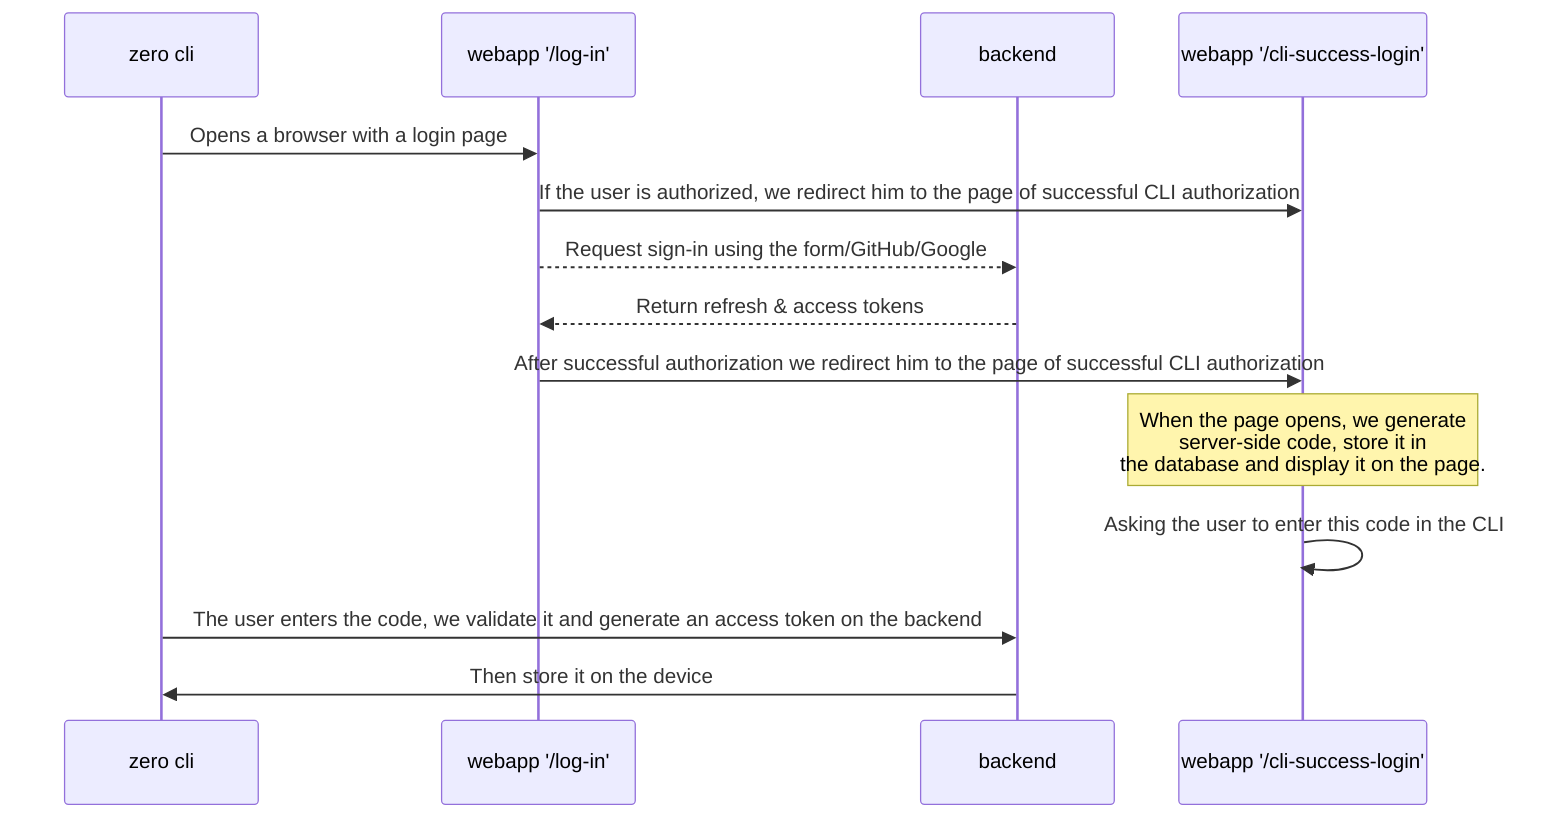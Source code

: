 sequenceDiagram
    participant A as zero cli
    participant B as webapp '/log-in'
    participant C as backend
    participant D as webapp '/cli-success-login'

    A->>B: Opens a browser with a login page
    B->>D: If the user is authorized, we redirect him to the page of successful CLI authorization
    B-->>C: Request sign-in using the form/GitHub/Google
    C-->>B: Return refresh & access tokens
    B->>D: After successful authorization we redirect him to the page of successful CLI authorization
    Note over D: When the page opens, we generate <br/> server-side code, store it in <br/> the database and display it on the page.
    D->>D: Asking the user to enter this code in the CLI
    A->>C: The user enters the code, we validate it and generate an access token on the backend
    C->>A: Then store it on the device